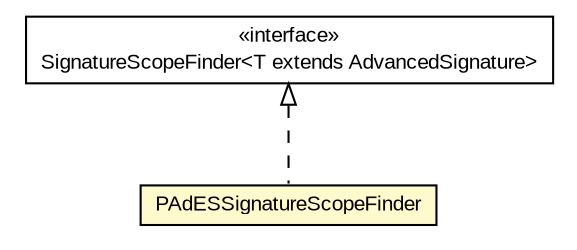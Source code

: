#!/usr/local/bin/dot
#
# Class diagram 
# Generated by UMLGraph version R5_6-24-gf6e263 (http://www.umlgraph.org/)
#

digraph G {
	edge [fontname="arial",fontsize=10,labelfontname="arial",labelfontsize=10];
	node [fontname="arial",fontsize=10,shape=plaintext];
	nodesep=0.25;
	ranksep=0.5;
	// eu.europa.esig.dss.validation.SignatureScopeFinder<T extends eu.europa.esig.dss.validation.AdvancedSignature>
	c480179 [label=<<table title="eu.europa.esig.dss.validation.SignatureScopeFinder" border="0" cellborder="1" cellspacing="0" cellpadding="2" port="p" href="../../validation/SignatureScopeFinder.html">
		<tr><td><table border="0" cellspacing="0" cellpadding="1">
<tr><td align="center" balign="center"> &#171;interface&#187; </td></tr>
<tr><td align="center" balign="center"> SignatureScopeFinder&lt;T extends AdvancedSignature&gt; </td></tr>
		</table></td></tr>
		</table>>, URL="../../validation/SignatureScopeFinder.html", fontname="arial", fontcolor="black", fontsize=10.0];
	// eu.europa.esig.dss.pades.validation.PAdESSignatureScopeFinder
	c480736 [label=<<table title="eu.europa.esig.dss.pades.validation.PAdESSignatureScopeFinder" border="0" cellborder="1" cellspacing="0" cellpadding="2" port="p" bgcolor="lemonChiffon" href="./PAdESSignatureScopeFinder.html">
		<tr><td><table border="0" cellspacing="0" cellpadding="1">
<tr><td align="center" balign="center"> PAdESSignatureScopeFinder </td></tr>
		</table></td></tr>
		</table>>, URL="./PAdESSignatureScopeFinder.html", fontname="arial", fontcolor="black", fontsize=10.0];
	//eu.europa.esig.dss.pades.validation.PAdESSignatureScopeFinder implements eu.europa.esig.dss.validation.SignatureScopeFinder<T extends eu.europa.esig.dss.validation.AdvancedSignature>
	c480179:p -> c480736:p [dir=back,arrowtail=empty,style=dashed];
}

